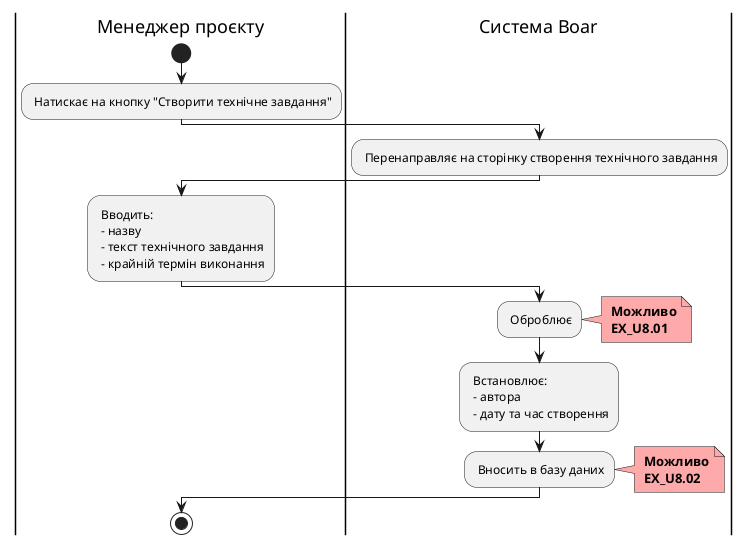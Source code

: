 @startuml
|Менеджер проєкту|
start
: Натискає на кнопку "Створити технічне завдання";

|Система Boar|
: Перенаправляє на сторінку створення технічного завдання;

|Менеджер проєкту|
: Вводить:
 - назву
 - текст технічного завдання
 - крайній термін виконання;

|Система Boar|
: Оброблює;
note right #ffaaaa
<b> Можливо
<b> EX_U8.01
end note

: Встановлює:
 - автора
 - дату та час створення;

: Вносить в базу даних;
note right #ffaaaa
<b> Можливо
<b> EX_U8.02
end note

|Менеджер проєкту|
stop;
@enduml
